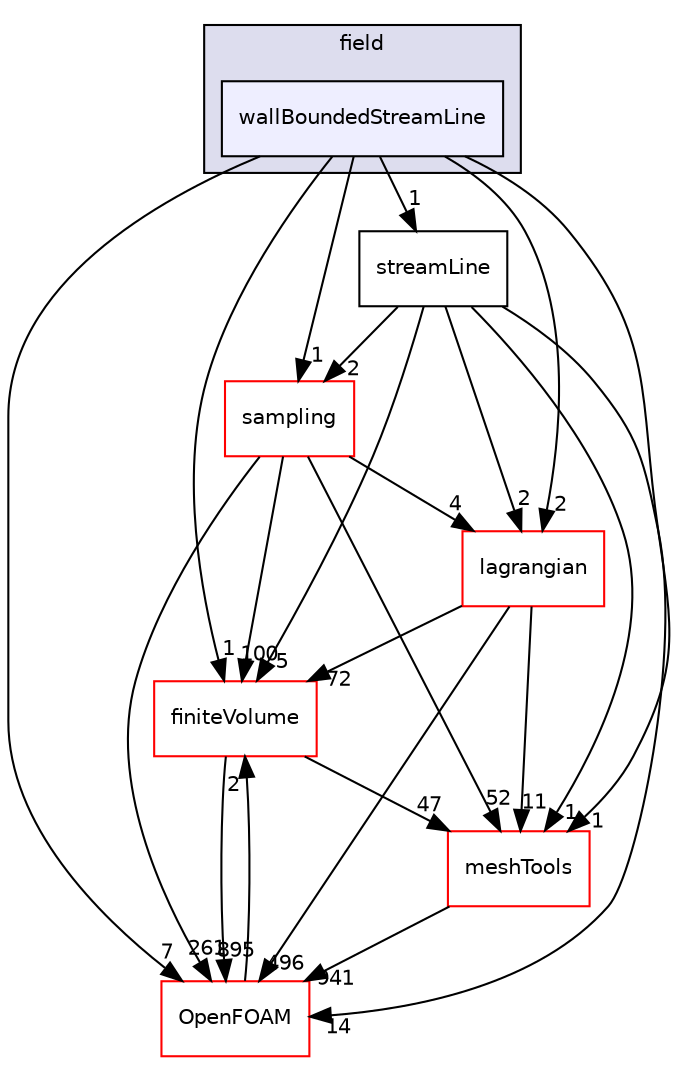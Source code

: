 digraph "src/functionObjects/field/wallBoundedStreamLine" {
  bgcolor=transparent;
  compound=true
  node [ fontsize="10", fontname="Helvetica"];
  edge [ labelfontsize="10", labelfontname="Helvetica"];
  subgraph clusterdir_bae024cac12ddc6733a616261920a91f {
    graph [ bgcolor="#ddddee", pencolor="black", label="field" fontname="Helvetica", fontsize="10", URL="dir_bae024cac12ddc6733a616261920a91f.html"]
  dir_fba51007e75dd0eadf40788315d736e6 [shape=box, label="wallBoundedStreamLine", style="filled", fillcolor="#eeeeff", pencolor="black", URL="dir_fba51007e75dd0eadf40788315d736e6.html"];
  }
  dir_9bd15774b555cf7259a6fa18f99fe99b [shape=box label="finiteVolume" color="red" URL="dir_9bd15774b555cf7259a6fa18f99fe99b.html"];
  dir_24a3817a3c61c11f04a0a72057522f4f [shape=box label="sampling" color="red" URL="dir_24a3817a3c61c11f04a0a72057522f4f.html"];
  dir_ae30ad0bef50cf391b24c614251bb9fd [shape=box label="meshTools" color="red" URL="dir_ae30ad0bef50cf391b24c614251bb9fd.html"];
  dir_7a7427e94341fbb5dea10e0b42ad71e7 [shape=box label="streamLine" URL="dir_7a7427e94341fbb5dea10e0b42ad71e7.html"];
  dir_c5473ff19b20e6ec4dfe5c310b3778a8 [shape=box label="OpenFOAM" color="red" URL="dir_c5473ff19b20e6ec4dfe5c310b3778a8.html"];
  dir_f8c25efc4b6f6a8502a42d5af7554d23 [shape=box label="lagrangian" color="red" URL="dir_f8c25efc4b6f6a8502a42d5af7554d23.html"];
  dir_9bd15774b555cf7259a6fa18f99fe99b->dir_ae30ad0bef50cf391b24c614251bb9fd [headlabel="47", labeldistance=1.5 headhref="dir_000814_001949.html"];
  dir_9bd15774b555cf7259a6fa18f99fe99b->dir_c5473ff19b20e6ec4dfe5c310b3778a8 [headlabel="895", labeldistance=1.5 headhref="dir_000814_002151.html"];
  dir_24a3817a3c61c11f04a0a72057522f4f->dir_9bd15774b555cf7259a6fa18f99fe99b [headlabel="100", labeldistance=1.5 headhref="dir_003550_000814.html"];
  dir_24a3817a3c61c11f04a0a72057522f4f->dir_ae30ad0bef50cf391b24c614251bb9fd [headlabel="52", labeldistance=1.5 headhref="dir_003550_001949.html"];
  dir_24a3817a3c61c11f04a0a72057522f4f->dir_c5473ff19b20e6ec4dfe5c310b3778a8 [headlabel="261", labeldistance=1.5 headhref="dir_003550_002151.html"];
  dir_24a3817a3c61c11f04a0a72057522f4f->dir_f8c25efc4b6f6a8502a42d5af7554d23 [headlabel="4", labeldistance=1.5 headhref="dir_003550_001500.html"];
  dir_fba51007e75dd0eadf40788315d736e6->dir_9bd15774b555cf7259a6fa18f99fe99b [headlabel="1", labeldistance=1.5 headhref="dir_001332_000814.html"];
  dir_fba51007e75dd0eadf40788315d736e6->dir_24a3817a3c61c11f04a0a72057522f4f [headlabel="1", labeldistance=1.5 headhref="dir_001332_003550.html"];
  dir_fba51007e75dd0eadf40788315d736e6->dir_ae30ad0bef50cf391b24c614251bb9fd [headlabel="1", labeldistance=1.5 headhref="dir_001332_001949.html"];
  dir_fba51007e75dd0eadf40788315d736e6->dir_7a7427e94341fbb5dea10e0b42ad71e7 [headlabel="1", labeldistance=1.5 headhref="dir_001332_001326.html"];
  dir_fba51007e75dd0eadf40788315d736e6->dir_c5473ff19b20e6ec4dfe5c310b3778a8 [headlabel="7", labeldistance=1.5 headhref="dir_001332_002151.html"];
  dir_fba51007e75dd0eadf40788315d736e6->dir_f8c25efc4b6f6a8502a42d5af7554d23 [headlabel="2", labeldistance=1.5 headhref="dir_001332_001500.html"];
  dir_ae30ad0bef50cf391b24c614251bb9fd->dir_c5473ff19b20e6ec4dfe5c310b3778a8 [headlabel="941", labeldistance=1.5 headhref="dir_001949_002151.html"];
  dir_7a7427e94341fbb5dea10e0b42ad71e7->dir_9bd15774b555cf7259a6fa18f99fe99b [headlabel="5", labeldistance=1.5 headhref="dir_001326_000814.html"];
  dir_7a7427e94341fbb5dea10e0b42ad71e7->dir_24a3817a3c61c11f04a0a72057522f4f [headlabel="2", labeldistance=1.5 headhref="dir_001326_003550.html"];
  dir_7a7427e94341fbb5dea10e0b42ad71e7->dir_ae30ad0bef50cf391b24c614251bb9fd [headlabel="1", labeldistance=1.5 headhref="dir_001326_001949.html"];
  dir_7a7427e94341fbb5dea10e0b42ad71e7->dir_c5473ff19b20e6ec4dfe5c310b3778a8 [headlabel="14", labeldistance=1.5 headhref="dir_001326_002151.html"];
  dir_7a7427e94341fbb5dea10e0b42ad71e7->dir_f8c25efc4b6f6a8502a42d5af7554d23 [headlabel="2", labeldistance=1.5 headhref="dir_001326_001500.html"];
  dir_c5473ff19b20e6ec4dfe5c310b3778a8->dir_9bd15774b555cf7259a6fa18f99fe99b [headlabel="2", labeldistance=1.5 headhref="dir_002151_000814.html"];
  dir_f8c25efc4b6f6a8502a42d5af7554d23->dir_9bd15774b555cf7259a6fa18f99fe99b [headlabel="72", labeldistance=1.5 headhref="dir_001500_000814.html"];
  dir_f8c25efc4b6f6a8502a42d5af7554d23->dir_ae30ad0bef50cf391b24c614251bb9fd [headlabel="11", labeldistance=1.5 headhref="dir_001500_001949.html"];
  dir_f8c25efc4b6f6a8502a42d5af7554d23->dir_c5473ff19b20e6ec4dfe5c310b3778a8 [headlabel="496", labeldistance=1.5 headhref="dir_001500_002151.html"];
}

